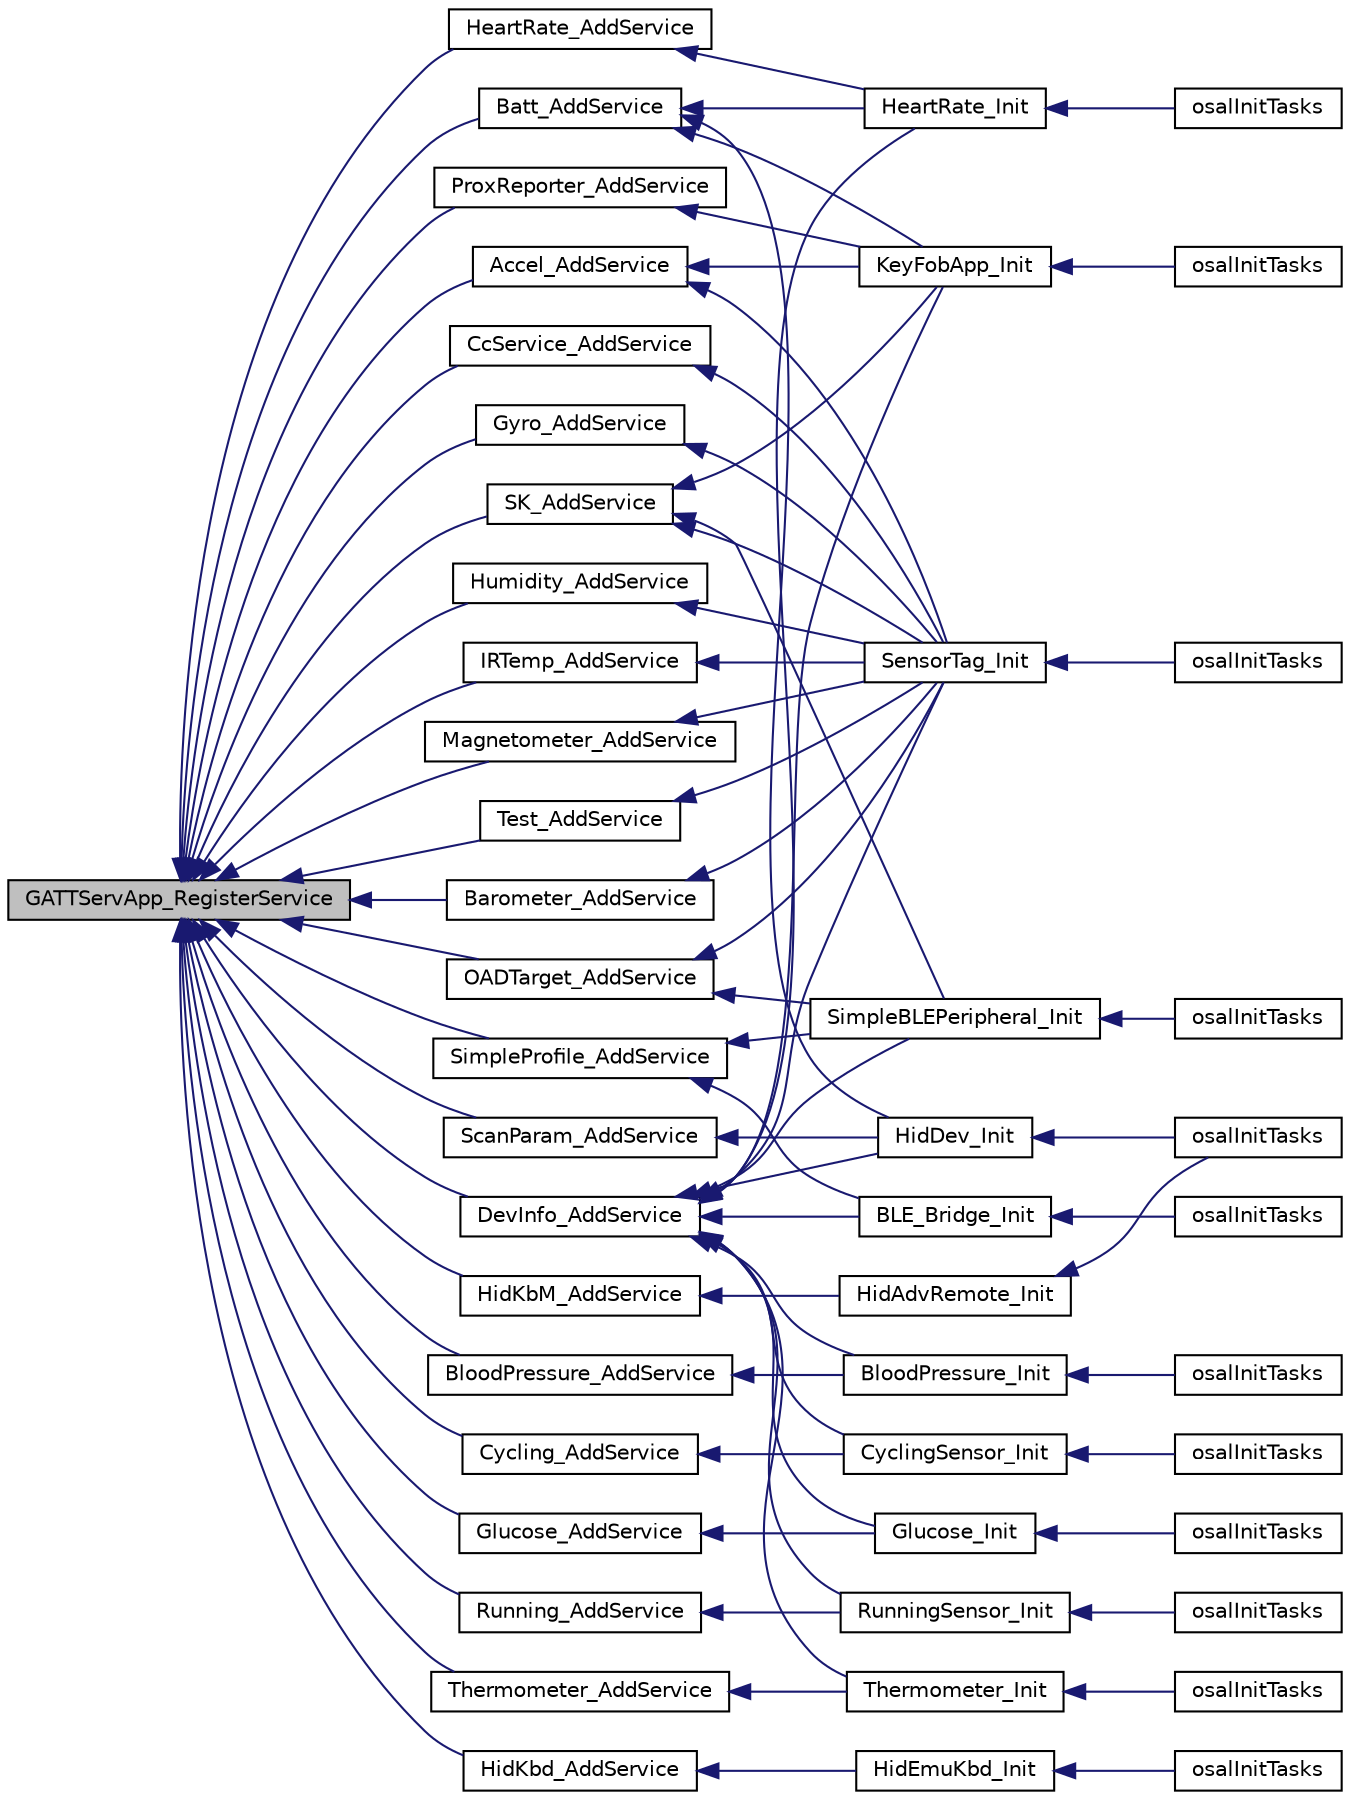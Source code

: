 digraph "GATTServApp_RegisterService"
{
  edge [fontname="Helvetica",fontsize="10",labelfontname="Helvetica",labelfontsize="10"];
  node [fontname="Helvetica",fontsize="10",shape=record];
  rankdir="LR";
  Node1 [label="GATTServApp_RegisterService",height=0.2,width=0.4,color="black", fillcolor="grey75", style="filled" fontcolor="black"];
  Node1 -> Node2 [dir="back",color="midnightblue",fontsize="10",style="solid",fontname="Helvetica"];
  Node2 [label="Accel_AddService",height=0.2,width=0.4,color="black", fillcolor="white", style="filled",URL="$accelerometerservice_8h.html#a08f15c25a2debf5853a54db220a854dd"];
  Node2 -> Node3 [dir="back",color="midnightblue",fontsize="10",style="solid",fontname="Helvetica"];
  Node3 [label="KeyFobApp_Init",height=0.2,width=0.4,color="black", fillcolor="white", style="filled",URL="$keyfobdemo_8h.html#a1f00cbcb76e97e9623514c3b41975921"];
  Node3 -> Node4 [dir="back",color="midnightblue",fontsize="10",style="solid",fontname="Helvetica"];
  Node4 [label="osalInitTasks",height=0.2,width=0.4,color="black", fillcolor="white", style="filled",URL="$_o_s_a_l___key_fob_demo_8c.html#a7ad49ef9f96d7753c3e77e0e69231bb2"];
  Node2 -> Node5 [dir="back",color="midnightblue",fontsize="10",style="solid",fontname="Helvetica"];
  Node5 [label="SensorTag_Init",height=0.2,width=0.4,color="black", fillcolor="white", style="filled",URL="$sensor_tag_8h.html#a13b2e5cf7a0072b8860136f3592c2f7f"];
  Node5 -> Node6 [dir="back",color="midnightblue",fontsize="10",style="solid",fontname="Helvetica"];
  Node6 [label="osalInitTasks",height=0.2,width=0.4,color="black", fillcolor="white", style="filled",URL="$_o_s_a_l___sensor_tag_8c.html#a7ad49ef9f96d7753c3e77e0e69231bb2"];
  Node1 -> Node7 [dir="back",color="midnightblue",fontsize="10",style="solid",fontname="Helvetica"];
  Node7 [label="Batt_AddService",height=0.2,width=0.4,color="black", fillcolor="white", style="filled",URL="$battservice_8h.html#a39e8c44103048166b029a42c4164f8b3"];
  Node7 -> Node8 [dir="back",color="midnightblue",fontsize="10",style="solid",fontname="Helvetica"];
  Node8 [label="HeartRate_Init",height=0.2,width=0.4,color="black", fillcolor="white", style="filled",URL="$heartrate_8h.html#aa4fc1aeabe9373cd435fc43b7c175fea"];
  Node8 -> Node9 [dir="back",color="midnightblue",fontsize="10",style="solid",fontname="Helvetica"];
  Node9 [label="osalInitTasks",height=0.2,width=0.4,color="black", fillcolor="white", style="filled",URL="$_o_s_a_l__heartrate_8c.html#a7ad49ef9f96d7753c3e77e0e69231bb2"];
  Node7 -> Node3 [dir="back",color="midnightblue",fontsize="10",style="solid",fontname="Helvetica"];
  Node7 -> Node10 [dir="back",color="midnightblue",fontsize="10",style="solid",fontname="Helvetica"];
  Node10 [label="HidDev_Init",height=0.2,width=0.4,color="black", fillcolor="white", style="filled",URL="$hiddev_8h.html#a375a694c66f488f2c56e23f27d690721"];
  Node10 -> Node11 [dir="back",color="midnightblue",fontsize="10",style="solid",fontname="Helvetica"];
  Node11 [label="osalInitTasks",height=0.2,width=0.4,color="black", fillcolor="white", style="filled",URL="$_o_s_a_l__hid_adv_remote_8c.html#a7ad49ef9f96d7753c3e77e0e69231bb2"];
  Node1 -> Node12 [dir="back",color="midnightblue",fontsize="10",style="solid",fontname="Helvetica"];
  Node12 [label="BloodPressure_AddService",height=0.2,width=0.4,color="black", fillcolor="white", style="filled",URL="$bpservice_8h.html#a9aae9901b93e766435a3a62f4911edb5"];
  Node12 -> Node13 [dir="back",color="midnightblue",fontsize="10",style="solid",fontname="Helvetica"];
  Node13 [label="BloodPressure_Init",height=0.2,width=0.4,color="black", fillcolor="white", style="filled",URL="$blood_pressure_8h.html#a94649fb81e0eccd5975b8cb1cdbeb032"];
  Node13 -> Node14 [dir="back",color="midnightblue",fontsize="10",style="solid",fontname="Helvetica"];
  Node14 [label="osalInitTasks",height=0.2,width=0.4,color="black", fillcolor="white", style="filled",URL="$_o_s_a_l___blood_pressure_8c.html#a7ad49ef9f96d7753c3e77e0e69231bb2"];
  Node1 -> Node15 [dir="back",color="midnightblue",fontsize="10",style="solid",fontname="Helvetica"];
  Node15 [label="Cycling_AddService",height=0.2,width=0.4,color="black", fillcolor="white", style="filled",URL="$cyclingservice_8h.html#a1e164f8c835fe3a5f972674fdcf1d433"];
  Node15 -> Node16 [dir="back",color="midnightblue",fontsize="10",style="solid",fontname="Helvetica"];
  Node16 [label="CyclingSensor_Init",height=0.2,width=0.4,color="black", fillcolor="white", style="filled",URL="$cycling_sensor_8h.html#a899bf884f69030ebd3a7ca8a6aa6427b"];
  Node16 -> Node17 [dir="back",color="midnightblue",fontsize="10",style="solid",fontname="Helvetica"];
  Node17 [label="osalInitTasks",height=0.2,width=0.4,color="black", fillcolor="white", style="filled",URL="$_o_s_a_l__cycling_sensor_8c.html#a7ad49ef9f96d7753c3e77e0e69231bb2"];
  Node1 -> Node18 [dir="back",color="midnightblue",fontsize="10",style="solid",fontname="Helvetica"];
  Node18 [label="DevInfo_AddService",height=0.2,width=0.4,color="black", fillcolor="white", style="filled",URL="$devinfoservice-st_8h.html#ad0caa0b1979e874973e9478e7cf9e74b"];
  Node18 -> Node19 [dir="back",color="midnightblue",fontsize="10",style="solid",fontname="Helvetica"];
  Node19 [label="BLE_Bridge_Init",height=0.2,width=0.4,color="black", fillcolor="white", style="filled",URL="$_b_l_e___bridge_8h.html#a517c0c40f64f6bc27b708b902e21b0e8"];
  Node19 -> Node20 [dir="back",color="midnightblue",fontsize="10",style="solid",fontname="Helvetica"];
  Node20 [label="osalInitTasks",height=0.2,width=0.4,color="black", fillcolor="white", style="filled",URL="$_o_s_a_l___b_l_e___bridge_8c.html#a7ad49ef9f96d7753c3e77e0e69231bb2"];
  Node18 -> Node13 [dir="back",color="midnightblue",fontsize="10",style="solid",fontname="Helvetica"];
  Node18 -> Node16 [dir="back",color="midnightblue",fontsize="10",style="solid",fontname="Helvetica"];
  Node18 -> Node21 [dir="back",color="midnightblue",fontsize="10",style="solid",fontname="Helvetica"];
  Node21 [label="Glucose_Init",height=0.2,width=0.4,color="black", fillcolor="white", style="filled",URL="$glucose_8h.html#a4da167f447996f1acbcfbf0b34278ea3"];
  Node21 -> Node22 [dir="back",color="midnightblue",fontsize="10",style="solid",fontname="Helvetica"];
  Node22 [label="osalInitTasks",height=0.2,width=0.4,color="black", fillcolor="white", style="filled",URL="$_o_s_a_l___glucose_8c.html#a7ad49ef9f96d7753c3e77e0e69231bb2"];
  Node18 -> Node8 [dir="back",color="midnightblue",fontsize="10",style="solid",fontname="Helvetica"];
  Node18 -> Node3 [dir="back",color="midnightblue",fontsize="10",style="solid",fontname="Helvetica"];
  Node18 -> Node10 [dir="back",color="midnightblue",fontsize="10",style="solid",fontname="Helvetica"];
  Node18 -> Node23 [dir="back",color="midnightblue",fontsize="10",style="solid",fontname="Helvetica"];
  Node23 [label="RunningSensor_Init",height=0.2,width=0.4,color="black", fillcolor="white", style="filled",URL="$running_sensor_8h.html#a8051129ea00c8a7b03205ddb5cb3de87"];
  Node23 -> Node24 [dir="back",color="midnightblue",fontsize="10",style="solid",fontname="Helvetica"];
  Node24 [label="osalInitTasks",height=0.2,width=0.4,color="black", fillcolor="white", style="filled",URL="$_o_s_a_l__running_sensor_8c.html#a7ad49ef9f96d7753c3e77e0e69231bb2"];
  Node18 -> Node5 [dir="back",color="midnightblue",fontsize="10",style="solid",fontname="Helvetica"];
  Node18 -> Node25 [dir="back",color="midnightblue",fontsize="10",style="solid",fontname="Helvetica"];
  Node25 [label="SimpleBLEPeripheral_Init",height=0.2,width=0.4,color="black", fillcolor="white", style="filled",URL="$simple_b_l_e_peripheral_8h.html#a6fcd1a4a66a1ced5b5baa29de52572ef"];
  Node25 -> Node26 [dir="back",color="midnightblue",fontsize="10",style="solid",fontname="Helvetica"];
  Node26 [label="osalInitTasks",height=0.2,width=0.4,color="black", fillcolor="white", style="filled",URL="$_o_s_a_l___simple_b_l_e_peripheral_8c.html#a7ad49ef9f96d7753c3e77e0e69231bb2"];
  Node18 -> Node27 [dir="back",color="midnightblue",fontsize="10",style="solid",fontname="Helvetica"];
  Node27 [label="Thermometer_Init",height=0.2,width=0.4,color="black", fillcolor="white", style="filled",URL="$thermometer_8h.html#ad5c3318fbd618488fa9f7c2f4b3bcf48"];
  Node27 -> Node28 [dir="back",color="midnightblue",fontsize="10",style="solid",fontname="Helvetica"];
  Node28 [label="osalInitTasks",height=0.2,width=0.4,color="black", fillcolor="white", style="filled",URL="$_o_s_a_l___thermometer_8c.html#a7ad49ef9f96d7753c3e77e0e69231bb2"];
  Node1 -> Node29 [dir="back",color="midnightblue",fontsize="10",style="solid",fontname="Helvetica"];
  Node29 [label="Glucose_AddService",height=0.2,width=0.4,color="black", fillcolor="white", style="filled",URL="$glucservice_8h.html#ad5e4f95d7f68fb09cf152f4e33da0970"];
  Node29 -> Node21 [dir="back",color="midnightblue",fontsize="10",style="solid",fontname="Helvetica"];
  Node1 -> Node30 [dir="back",color="midnightblue",fontsize="10",style="solid",fontname="Helvetica"];
  Node30 [label="HeartRate_AddService",height=0.2,width=0.4,color="black", fillcolor="white", style="filled",URL="$heartrateservice_8h.html#a2df1ff39a63ff6b0aefefcc7ef342282"];
  Node30 -> Node8 [dir="back",color="midnightblue",fontsize="10",style="solid",fontname="Helvetica"];
  Node1 -> Node31 [dir="back",color="midnightblue",fontsize="10",style="solid",fontname="Helvetica"];
  Node31 [label="HidKbd_AddService",height=0.2,width=0.4,color="black", fillcolor="white", style="filled",URL="$hidkbdservice_8h.html#ac09306b6936a9cc088accedba5231a9d"];
  Node31 -> Node32 [dir="back",color="midnightblue",fontsize="10",style="solid",fontname="Helvetica"];
  Node32 [label="HidEmuKbd_Init",height=0.2,width=0.4,color="black", fillcolor="white", style="filled",URL="$hidemukbd_8h.html#abb96c0de3a5bb7ef1a16e9bd65f2c5fc"];
  Node32 -> Node33 [dir="back",color="midnightblue",fontsize="10",style="solid",fontname="Helvetica"];
  Node33 [label="osalInitTasks",height=0.2,width=0.4,color="black", fillcolor="white", style="filled",URL="$_o_s_a_l__hidemukbd_8c.html#a7ad49ef9f96d7753c3e77e0e69231bb2"];
  Node1 -> Node34 [dir="back",color="midnightblue",fontsize="10",style="solid",fontname="Helvetica"];
  Node34 [label="HidKbM_AddService",height=0.2,width=0.4,color="black", fillcolor="white", style="filled",URL="$hidkbmservice_8h.html#ab6f416f208360578b6ad4377499dbca7"];
  Node34 -> Node35 [dir="back",color="midnightblue",fontsize="10",style="solid",fontname="Helvetica"];
  Node35 [label="HidAdvRemote_Init",height=0.2,width=0.4,color="black", fillcolor="white", style="filled",URL="$hid_adv_remote_8h.html#a9214b13e8b16b75583726016c869ff23"];
  Node35 -> Node11 [dir="back",color="midnightblue",fontsize="10",style="solid",fontname="Helvetica"];
  Node1 -> Node36 [dir="back",color="midnightblue",fontsize="10",style="solid",fontname="Helvetica"];
  Node36 [label="SK_AddService",height=0.2,width=0.4,color="black", fillcolor="white", style="filled",URL="$simplekeys_8h.html#acd33b71684c5b1590259ba407bbb19f2"];
  Node36 -> Node3 [dir="back",color="midnightblue",fontsize="10",style="solid",fontname="Helvetica"];
  Node36 -> Node5 [dir="back",color="midnightblue",fontsize="10",style="solid",fontname="Helvetica"];
  Node36 -> Node25 [dir="back",color="midnightblue",fontsize="10",style="solid",fontname="Helvetica"];
  Node1 -> Node37 [dir="back",color="midnightblue",fontsize="10",style="solid",fontname="Helvetica"];
  Node37 [label="OADTarget_AddService",height=0.2,width=0.4,color="black", fillcolor="white", style="filled",URL="$oad__target_8h.html#a57eb2c85f3d92c43b34b8dc2ceeb33ce"];
  Node37 -> Node5 [dir="back",color="midnightblue",fontsize="10",style="solid",fontname="Helvetica"];
  Node37 -> Node25 [dir="back",color="midnightblue",fontsize="10",style="solid",fontname="Helvetica"];
  Node1 -> Node38 [dir="back",color="midnightblue",fontsize="10",style="solid",fontname="Helvetica"];
  Node38 [label="ProxReporter_AddService",height=0.2,width=0.4,color="black", fillcolor="white", style="filled",URL="$proxreporter_8h.html#a4f34b75cbd801da3db96a38d6ce2544d"];
  Node38 -> Node3 [dir="back",color="midnightblue",fontsize="10",style="solid",fontname="Helvetica"];
  Node1 -> Node39 [dir="back",color="midnightblue",fontsize="10",style="solid",fontname="Helvetica"];
  Node39 [label="Running_AddService",height=0.2,width=0.4,color="black", fillcolor="white", style="filled",URL="$runningservice_8h.html#a578611e6b1cc2bf071751ed66b0def00"];
  Node39 -> Node23 [dir="back",color="midnightblue",fontsize="10",style="solid",fontname="Helvetica"];
  Node1 -> Node40 [dir="back",color="midnightblue",fontsize="10",style="solid",fontname="Helvetica"];
  Node40 [label="ScanParam_AddService",height=0.2,width=0.4,color="black", fillcolor="white", style="filled",URL="$scanparamservice_8h.html#ab1515f578daa011acb6eec747b968477"];
  Node40 -> Node10 [dir="back",color="midnightblue",fontsize="10",style="solid",fontname="Helvetica"];
  Node1 -> Node41 [dir="back",color="midnightblue",fontsize="10",style="solid",fontname="Helvetica"];
  Node41 [label="Barometer_AddService",height=0.2,width=0.4,color="black", fillcolor="white", style="filled",URL="$barometerservice_8h.html#ae5af6a8158f32822cf8c5c8e5abf57cc"];
  Node41 -> Node5 [dir="back",color="midnightblue",fontsize="10",style="solid",fontname="Helvetica"];
  Node1 -> Node42 [dir="back",color="midnightblue",fontsize="10",style="solid",fontname="Helvetica"];
  Node42 [label="CcService_AddService",height=0.2,width=0.4,color="black", fillcolor="white", style="filled",URL="$ccservice_8h.html#a6b025d58f9d06cc7eda4adfc19d1abd1"];
  Node42 -> Node5 [dir="back",color="midnightblue",fontsize="10",style="solid",fontname="Helvetica"];
  Node1 -> Node43 [dir="back",color="midnightblue",fontsize="10",style="solid",fontname="Helvetica"];
  Node43 [label="Gyro_AddService",height=0.2,width=0.4,color="black", fillcolor="white", style="filled",URL="$gyroservice_8h.html#af38f714d78e0cd9c8e18d123cf53cf28"];
  Node43 -> Node5 [dir="back",color="midnightblue",fontsize="10",style="solid",fontname="Helvetica"];
  Node1 -> Node44 [dir="back",color="midnightblue",fontsize="10",style="solid",fontname="Helvetica"];
  Node44 [label="Humidity_AddService",height=0.2,width=0.4,color="black", fillcolor="white", style="filled",URL="$humidityservice_8h.html#a7de4278be2551d21cc6e7a20b0c6fdec"];
  Node44 -> Node5 [dir="back",color="midnightblue",fontsize="10",style="solid",fontname="Helvetica"];
  Node1 -> Node45 [dir="back",color="midnightblue",fontsize="10",style="solid",fontname="Helvetica"];
  Node45 [label="IRTemp_AddService",height=0.2,width=0.4,color="black", fillcolor="white", style="filled",URL="$irtempservice_8h.html#afce2251e3b45823b2f9371afa6b70828"];
  Node45 -> Node5 [dir="back",color="midnightblue",fontsize="10",style="solid",fontname="Helvetica"];
  Node1 -> Node46 [dir="back",color="midnightblue",fontsize="10",style="solid",fontname="Helvetica"];
  Node46 [label="Magnetometer_AddService",height=0.2,width=0.4,color="black", fillcolor="white", style="filled",URL="$magnetometerservice_8h.html#a18c08f3e32e2ab66196efa5fffd3167a"];
  Node46 -> Node5 [dir="back",color="midnightblue",fontsize="10",style="solid",fontname="Helvetica"];
  Node1 -> Node47 [dir="back",color="midnightblue",fontsize="10",style="solid",fontname="Helvetica"];
  Node47 [label="Test_AddService",height=0.2,width=0.4,color="black", fillcolor="white", style="filled",URL="$testservice_8h.html#a7d3078d20cc9f9668ed63593aa41d6e6"];
  Node47 -> Node5 [dir="back",color="midnightblue",fontsize="10",style="solid",fontname="Helvetica"];
  Node1 -> Node48 [dir="back",color="midnightblue",fontsize="10",style="solid",fontname="Helvetica"];
  Node48 [label="SimpleProfile_AddService",height=0.2,width=0.4,color="black", fillcolor="white", style="filled",URL="$simple_g_a_t_tprofile___bridge_8h.html#a47e0bfe23b1d44f7803b8beebf2aa7c2"];
  Node48 -> Node19 [dir="back",color="midnightblue",fontsize="10",style="solid",fontname="Helvetica"];
  Node48 -> Node25 [dir="back",color="midnightblue",fontsize="10",style="solid",fontname="Helvetica"];
  Node1 -> Node49 [dir="back",color="midnightblue",fontsize="10",style="solid",fontname="Helvetica"];
  Node49 [label="Thermometer_AddService",height=0.2,width=0.4,color="black", fillcolor="white", style="filled",URL="$thermometerservice_8h.html#a860816372526218b8549e315e300971b"];
  Node49 -> Node27 [dir="back",color="midnightblue",fontsize="10",style="solid",fontname="Helvetica"];
}
